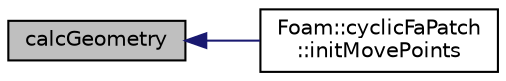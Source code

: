 digraph "calcGeometry"
{
  bgcolor="transparent";
  edge [fontname="Helvetica",fontsize="10",labelfontname="Helvetica",labelfontsize="10"];
  node [fontname="Helvetica",fontsize="10",shape=record];
  rankdir="LR";
  Node1 [label="calcGeometry",height=0.2,width=0.4,color="black", fillcolor="grey75", style="filled" fontcolor="black"];
  Node1 -> Node2 [dir="back",color="midnightblue",fontsize="10",style="solid",fontname="Helvetica"];
  Node2 [label="Foam::cyclicFaPatch\l::initMovePoints",height=0.2,width=0.4,color="black",URL="$classFoam_1_1cyclicFaPatch.html#a6e2f9756a9428cdcebede3b174f71fe8",tooltip="Initialise the patches for moving points. "];
}
